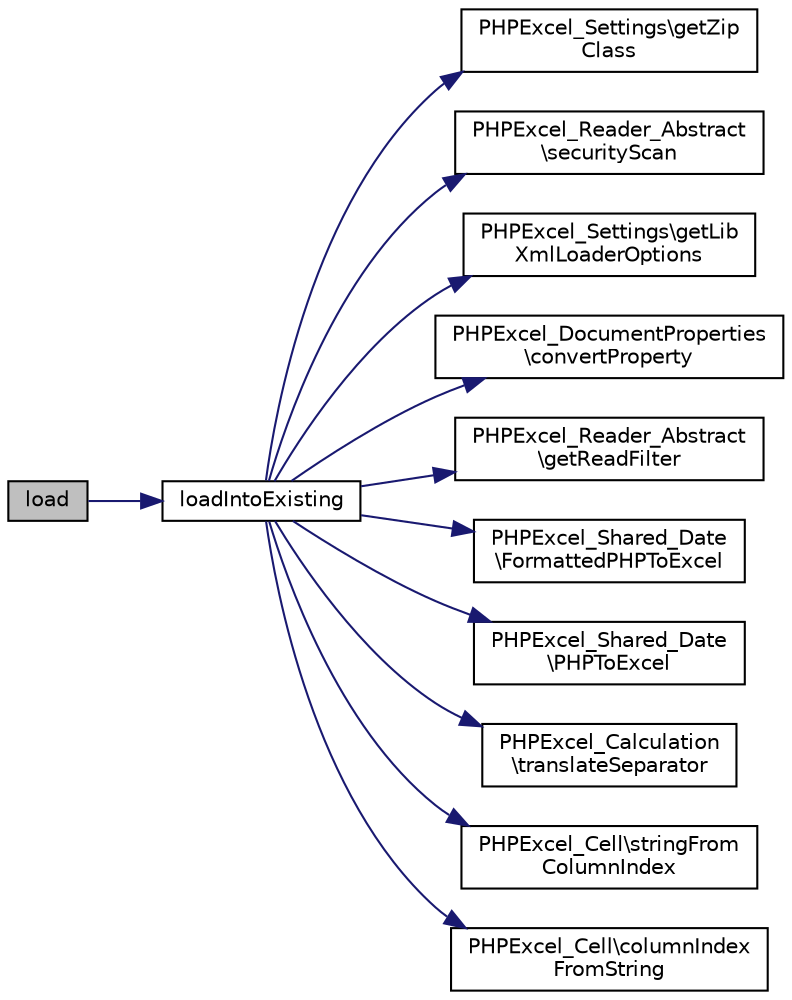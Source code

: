 digraph "load"
{
  edge [fontname="Helvetica",fontsize="10",labelfontname="Helvetica",labelfontsize="10"];
  node [fontname="Helvetica",fontsize="10",shape=record];
  rankdir="LR";
  Node20 [label="load",height=0.2,width=0.4,color="black", fillcolor="grey75", style="filled", fontcolor="black"];
  Node20 -> Node21 [color="midnightblue",fontsize="10",style="solid",fontname="Helvetica"];
  Node21 [label="loadIntoExisting",height=0.2,width=0.4,color="black", fillcolor="white", style="filled",URL="$class_p_h_p_excel___reader___o_o_calc.html#af6c531fcaf9c3c83abf91d6ac048b186"];
  Node21 -> Node22 [color="midnightblue",fontsize="10",style="solid",fontname="Helvetica"];
  Node22 [label="PHPExcel_Settings\\getZip\lClass",height=0.2,width=0.4,color="black", fillcolor="white", style="filled",URL="$class_p_h_p_excel___settings.html#ab762d975fa2aefcbd1e0c33af7167299"];
  Node21 -> Node23 [color="midnightblue",fontsize="10",style="solid",fontname="Helvetica"];
  Node23 [label="PHPExcel_Reader_Abstract\l\\securityScan",height=0.2,width=0.4,color="black", fillcolor="white", style="filled",URL="$class_p_h_p_excel___reader___abstract.html#aa67490da9755835fd16df194cab68d0b"];
  Node21 -> Node24 [color="midnightblue",fontsize="10",style="solid",fontname="Helvetica"];
  Node24 [label="PHPExcel_Settings\\getLib\lXmlLoaderOptions",height=0.2,width=0.4,color="black", fillcolor="white", style="filled",URL="$class_p_h_p_excel___settings.html#aab0e46bef6b830bdb82228d72c349c9a"];
  Node21 -> Node25 [color="midnightblue",fontsize="10",style="solid",fontname="Helvetica"];
  Node25 [label="PHPExcel_DocumentProperties\l\\convertProperty",height=0.2,width=0.4,color="black", fillcolor="white", style="filled",URL="$class_p_h_p_excel___document_properties.html#aee4af87c994093fc6ae5e479c9570f6e"];
  Node21 -> Node26 [color="midnightblue",fontsize="10",style="solid",fontname="Helvetica"];
  Node26 [label="PHPExcel_Reader_Abstract\l\\getReadFilter",height=0.2,width=0.4,color="black", fillcolor="white", style="filled",URL="$class_p_h_p_excel___reader___abstract.html#abe90e2c64af2e5fbcd07da932986b785"];
  Node21 -> Node27 [color="midnightblue",fontsize="10",style="solid",fontname="Helvetica"];
  Node27 [label="PHPExcel_Shared_Date\l\\FormattedPHPToExcel",height=0.2,width=0.4,color="black", fillcolor="white", style="filled",URL="$class_p_h_p_excel___shared___date.html#aeb2d46bebfaf3257ae36c6799d2c28dd"];
  Node21 -> Node28 [color="midnightblue",fontsize="10",style="solid",fontname="Helvetica"];
  Node28 [label="PHPExcel_Shared_Date\l\\PHPToExcel",height=0.2,width=0.4,color="black", fillcolor="white", style="filled",URL="$class_p_h_p_excel___shared___date.html#a18486a897b4ae116d7f4cc55eb4937d5"];
  Node21 -> Node29 [color="midnightblue",fontsize="10",style="solid",fontname="Helvetica"];
  Node29 [label="PHPExcel_Calculation\l\\translateSeparator",height=0.2,width=0.4,color="black", fillcolor="white", style="filled",URL="$class_p_h_p_excel___calculation.html#a1866836ce8a020deec24f19b5be74917"];
  Node21 -> Node30 [color="midnightblue",fontsize="10",style="solid",fontname="Helvetica"];
  Node30 [label="PHPExcel_Cell\\stringFrom\lColumnIndex",height=0.2,width=0.4,color="black", fillcolor="white", style="filled",URL="$class_p_h_p_excel___cell.html#ab5501b4cf2f8cd0af389ad4096fb9387"];
  Node21 -> Node31 [color="midnightblue",fontsize="10",style="solid",fontname="Helvetica"];
  Node31 [label="PHPExcel_Cell\\columnIndex\lFromString",height=0.2,width=0.4,color="black", fillcolor="white", style="filled",URL="$class_p_h_p_excel___cell.html#a492724422ceefe1d16ed2a8997a0a489"];
}
